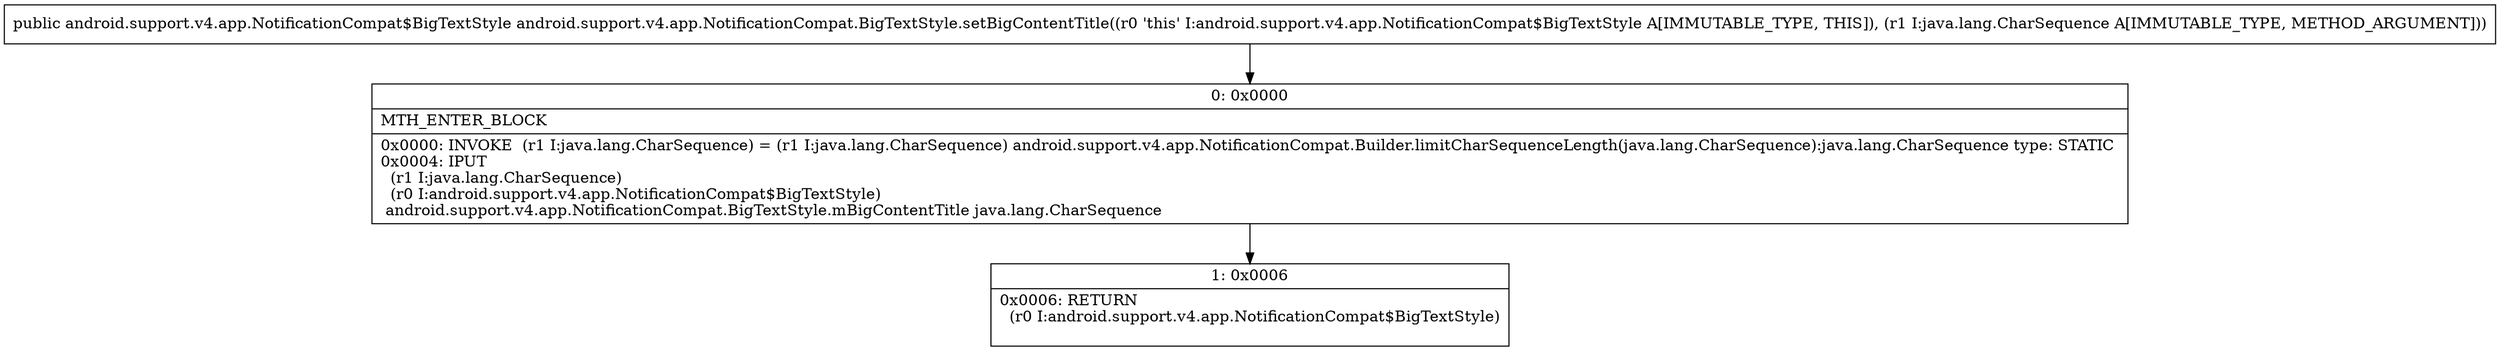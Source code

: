 digraph "CFG forandroid.support.v4.app.NotificationCompat.BigTextStyle.setBigContentTitle(Ljava\/lang\/CharSequence;)Landroid\/support\/v4\/app\/NotificationCompat$BigTextStyle;" {
Node_0 [shape=record,label="{0\:\ 0x0000|MTH_ENTER_BLOCK\l|0x0000: INVOKE  (r1 I:java.lang.CharSequence) = (r1 I:java.lang.CharSequence) android.support.v4.app.NotificationCompat.Builder.limitCharSequenceLength(java.lang.CharSequence):java.lang.CharSequence type: STATIC \l0x0004: IPUT  \l  (r1 I:java.lang.CharSequence)\l  (r0 I:android.support.v4.app.NotificationCompat$BigTextStyle)\l android.support.v4.app.NotificationCompat.BigTextStyle.mBigContentTitle java.lang.CharSequence \l}"];
Node_1 [shape=record,label="{1\:\ 0x0006|0x0006: RETURN  \l  (r0 I:android.support.v4.app.NotificationCompat$BigTextStyle)\l \l}"];
MethodNode[shape=record,label="{public android.support.v4.app.NotificationCompat$BigTextStyle android.support.v4.app.NotificationCompat.BigTextStyle.setBigContentTitle((r0 'this' I:android.support.v4.app.NotificationCompat$BigTextStyle A[IMMUTABLE_TYPE, THIS]), (r1 I:java.lang.CharSequence A[IMMUTABLE_TYPE, METHOD_ARGUMENT])) }"];
MethodNode -> Node_0;
Node_0 -> Node_1;
}

